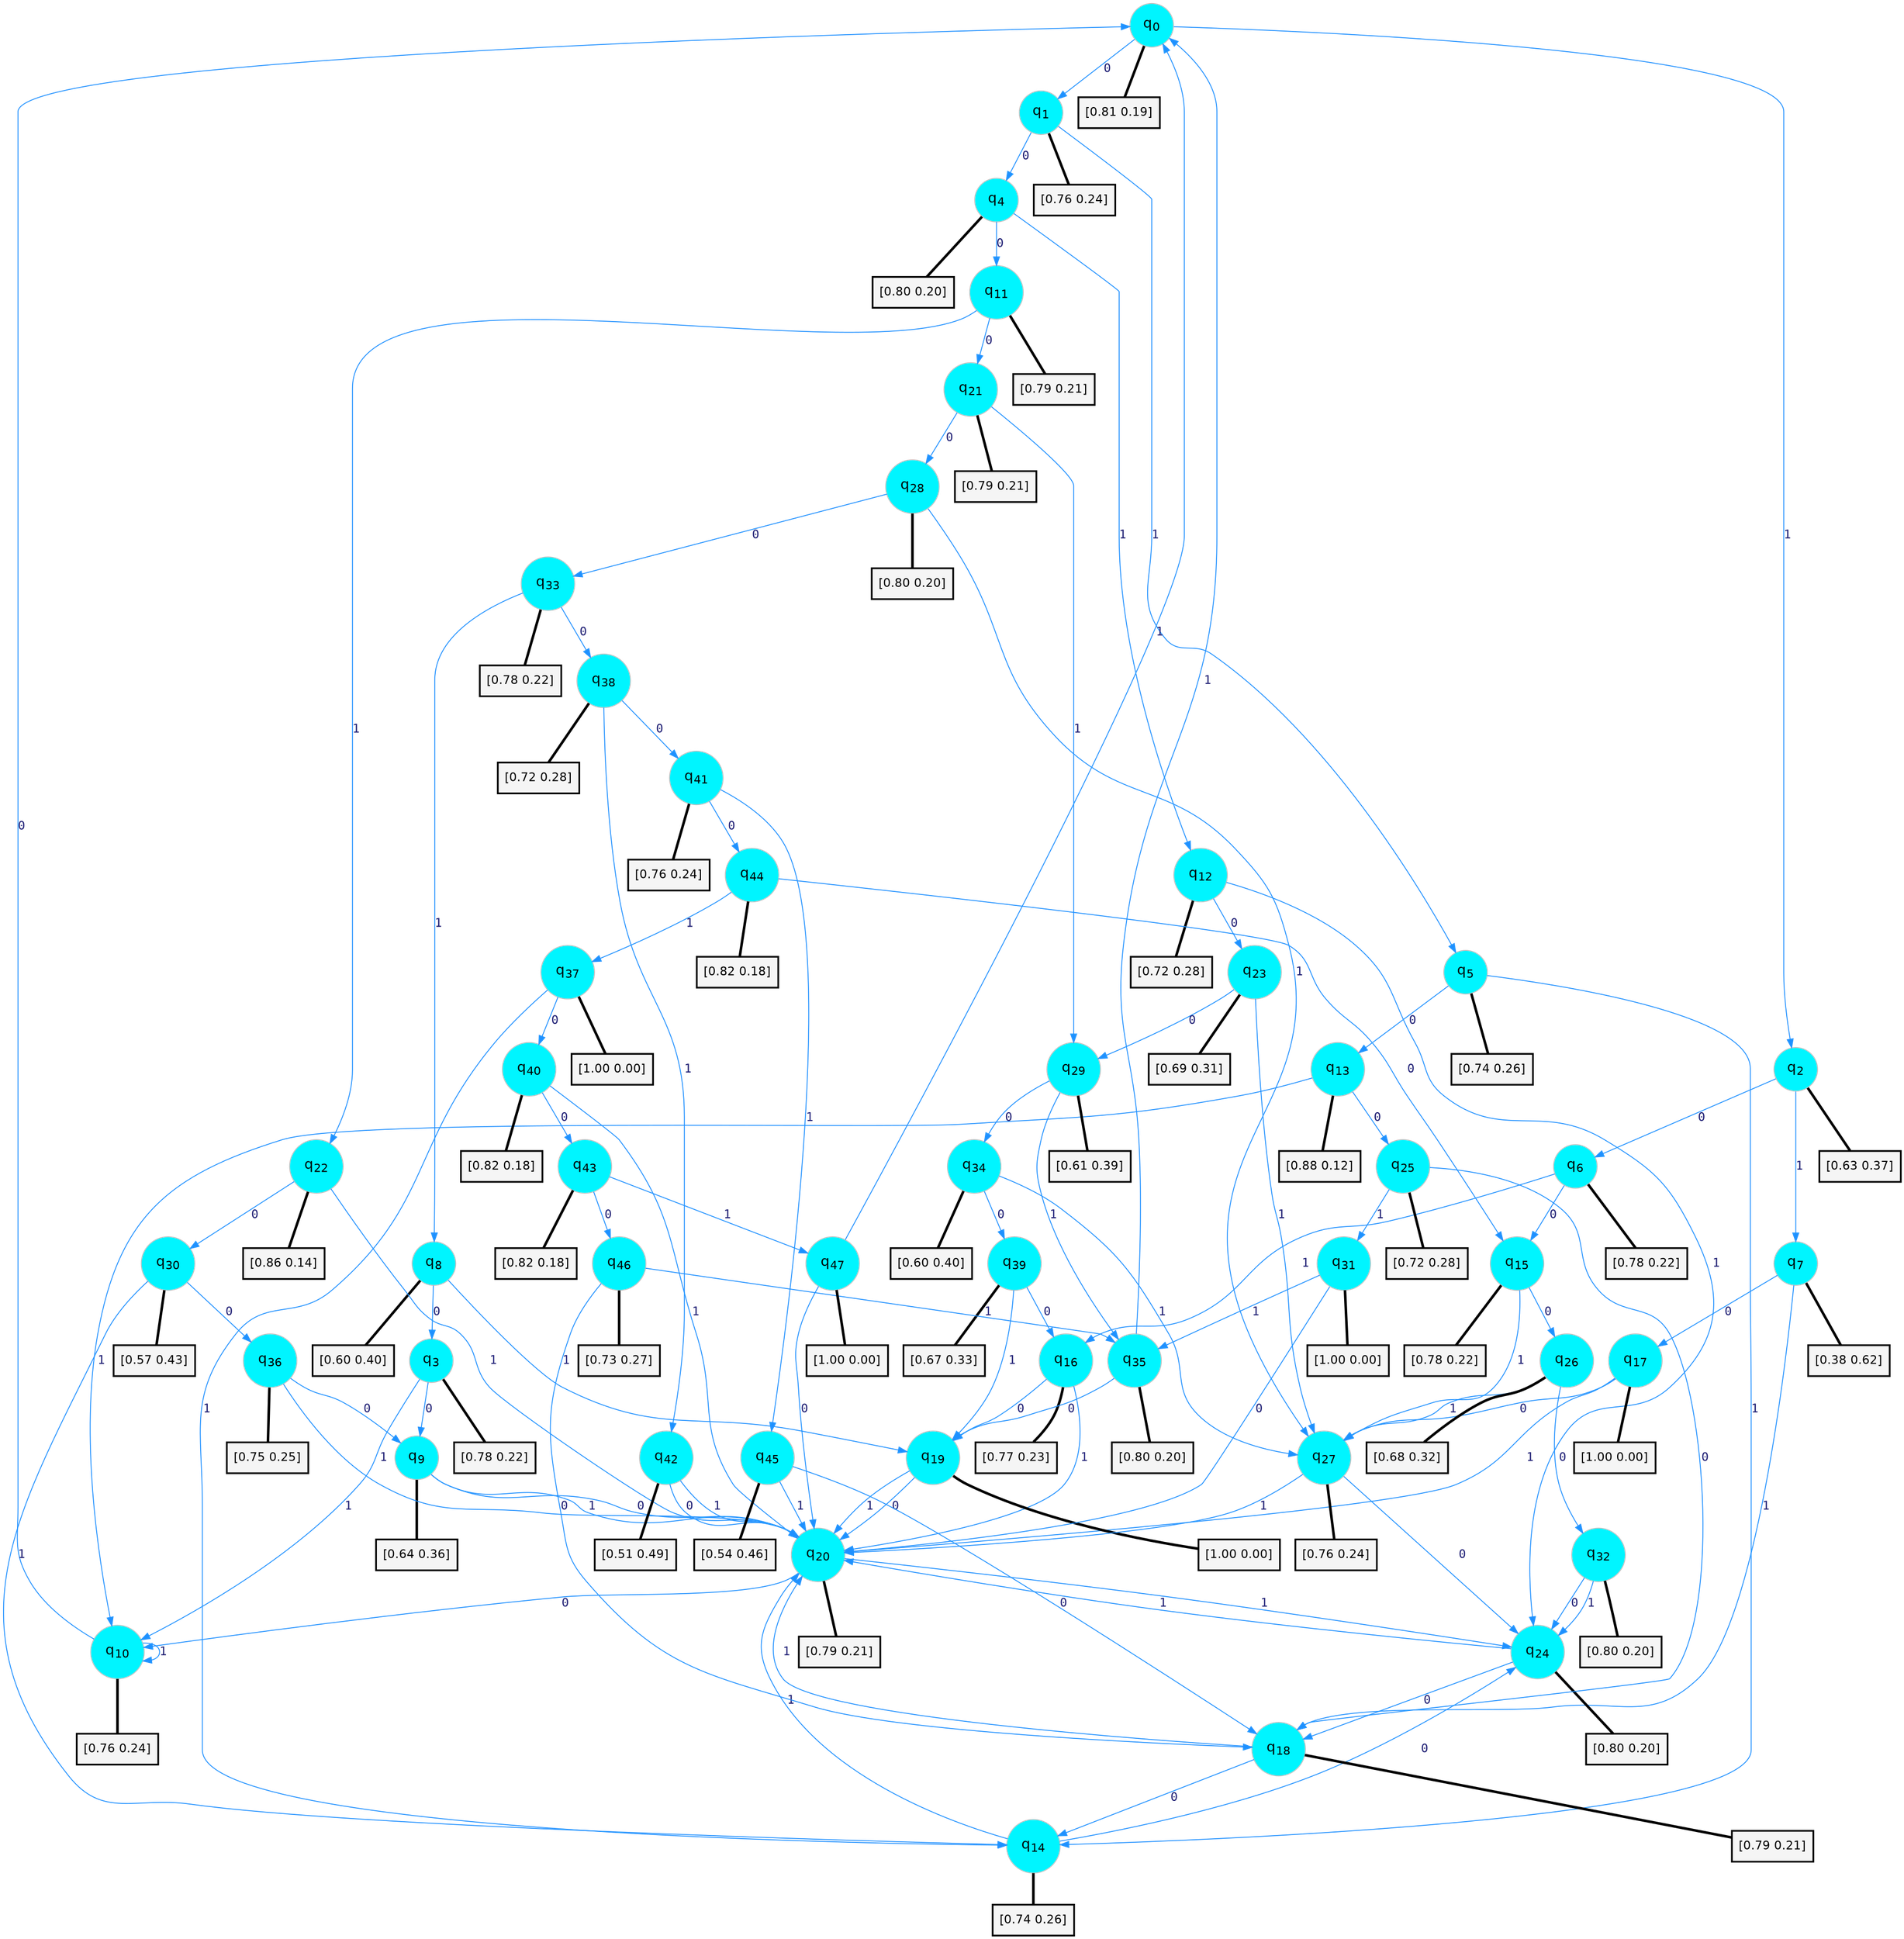 digraph G {
graph [
bgcolor=transparent, dpi=300, rankdir=TD, size="40,25"];
node [
color=gray, fillcolor=turquoise1, fontcolor=black, fontname=Helvetica, fontsize=16, fontweight=bold, shape=circle, style=filled];
edge [
arrowsize=1, color=dodgerblue1, fontcolor=midnightblue, fontname=courier, fontweight=bold, penwidth=1, style=solid, weight=20];
0[label=<q<SUB>0</SUB>>];
1[label=<q<SUB>1</SUB>>];
2[label=<q<SUB>2</SUB>>];
3[label=<q<SUB>3</SUB>>];
4[label=<q<SUB>4</SUB>>];
5[label=<q<SUB>5</SUB>>];
6[label=<q<SUB>6</SUB>>];
7[label=<q<SUB>7</SUB>>];
8[label=<q<SUB>8</SUB>>];
9[label=<q<SUB>9</SUB>>];
10[label=<q<SUB>10</SUB>>];
11[label=<q<SUB>11</SUB>>];
12[label=<q<SUB>12</SUB>>];
13[label=<q<SUB>13</SUB>>];
14[label=<q<SUB>14</SUB>>];
15[label=<q<SUB>15</SUB>>];
16[label=<q<SUB>16</SUB>>];
17[label=<q<SUB>17</SUB>>];
18[label=<q<SUB>18</SUB>>];
19[label=<q<SUB>19</SUB>>];
20[label=<q<SUB>20</SUB>>];
21[label=<q<SUB>21</SUB>>];
22[label=<q<SUB>22</SUB>>];
23[label=<q<SUB>23</SUB>>];
24[label=<q<SUB>24</SUB>>];
25[label=<q<SUB>25</SUB>>];
26[label=<q<SUB>26</SUB>>];
27[label=<q<SUB>27</SUB>>];
28[label=<q<SUB>28</SUB>>];
29[label=<q<SUB>29</SUB>>];
30[label=<q<SUB>30</SUB>>];
31[label=<q<SUB>31</SUB>>];
32[label=<q<SUB>32</SUB>>];
33[label=<q<SUB>33</SUB>>];
34[label=<q<SUB>34</SUB>>];
35[label=<q<SUB>35</SUB>>];
36[label=<q<SUB>36</SUB>>];
37[label=<q<SUB>37</SUB>>];
38[label=<q<SUB>38</SUB>>];
39[label=<q<SUB>39</SUB>>];
40[label=<q<SUB>40</SUB>>];
41[label=<q<SUB>41</SUB>>];
42[label=<q<SUB>42</SUB>>];
43[label=<q<SUB>43</SUB>>];
44[label=<q<SUB>44</SUB>>];
45[label=<q<SUB>45</SUB>>];
46[label=<q<SUB>46</SUB>>];
47[label=<q<SUB>47</SUB>>];
48[label="[0.81 0.19]", shape=box,fontcolor=black, fontname=Helvetica, fontsize=14, penwidth=2, fillcolor=whitesmoke,color=black];
49[label="[0.76 0.24]", shape=box,fontcolor=black, fontname=Helvetica, fontsize=14, penwidth=2, fillcolor=whitesmoke,color=black];
50[label="[0.63 0.37]", shape=box,fontcolor=black, fontname=Helvetica, fontsize=14, penwidth=2, fillcolor=whitesmoke,color=black];
51[label="[0.78 0.22]", shape=box,fontcolor=black, fontname=Helvetica, fontsize=14, penwidth=2, fillcolor=whitesmoke,color=black];
52[label="[0.80 0.20]", shape=box,fontcolor=black, fontname=Helvetica, fontsize=14, penwidth=2, fillcolor=whitesmoke,color=black];
53[label="[0.74 0.26]", shape=box,fontcolor=black, fontname=Helvetica, fontsize=14, penwidth=2, fillcolor=whitesmoke,color=black];
54[label="[0.78 0.22]", shape=box,fontcolor=black, fontname=Helvetica, fontsize=14, penwidth=2, fillcolor=whitesmoke,color=black];
55[label="[0.38 0.62]", shape=box,fontcolor=black, fontname=Helvetica, fontsize=14, penwidth=2, fillcolor=whitesmoke,color=black];
56[label="[0.60 0.40]", shape=box,fontcolor=black, fontname=Helvetica, fontsize=14, penwidth=2, fillcolor=whitesmoke,color=black];
57[label="[0.64 0.36]", shape=box,fontcolor=black, fontname=Helvetica, fontsize=14, penwidth=2, fillcolor=whitesmoke,color=black];
58[label="[0.76 0.24]", shape=box,fontcolor=black, fontname=Helvetica, fontsize=14, penwidth=2, fillcolor=whitesmoke,color=black];
59[label="[0.79 0.21]", shape=box,fontcolor=black, fontname=Helvetica, fontsize=14, penwidth=2, fillcolor=whitesmoke,color=black];
60[label="[0.72 0.28]", shape=box,fontcolor=black, fontname=Helvetica, fontsize=14, penwidth=2, fillcolor=whitesmoke,color=black];
61[label="[0.88 0.12]", shape=box,fontcolor=black, fontname=Helvetica, fontsize=14, penwidth=2, fillcolor=whitesmoke,color=black];
62[label="[0.74 0.26]", shape=box,fontcolor=black, fontname=Helvetica, fontsize=14, penwidth=2, fillcolor=whitesmoke,color=black];
63[label="[0.78 0.22]", shape=box,fontcolor=black, fontname=Helvetica, fontsize=14, penwidth=2, fillcolor=whitesmoke,color=black];
64[label="[0.77 0.23]", shape=box,fontcolor=black, fontname=Helvetica, fontsize=14, penwidth=2, fillcolor=whitesmoke,color=black];
65[label="[1.00 0.00]", shape=box,fontcolor=black, fontname=Helvetica, fontsize=14, penwidth=2, fillcolor=whitesmoke,color=black];
66[label="[0.79 0.21]", shape=box,fontcolor=black, fontname=Helvetica, fontsize=14, penwidth=2, fillcolor=whitesmoke,color=black];
67[label="[1.00 0.00]", shape=box,fontcolor=black, fontname=Helvetica, fontsize=14, penwidth=2, fillcolor=whitesmoke,color=black];
68[label="[0.79 0.21]", shape=box,fontcolor=black, fontname=Helvetica, fontsize=14, penwidth=2, fillcolor=whitesmoke,color=black];
69[label="[0.79 0.21]", shape=box,fontcolor=black, fontname=Helvetica, fontsize=14, penwidth=2, fillcolor=whitesmoke,color=black];
70[label="[0.86 0.14]", shape=box,fontcolor=black, fontname=Helvetica, fontsize=14, penwidth=2, fillcolor=whitesmoke,color=black];
71[label="[0.69 0.31]", shape=box,fontcolor=black, fontname=Helvetica, fontsize=14, penwidth=2, fillcolor=whitesmoke,color=black];
72[label="[0.80 0.20]", shape=box,fontcolor=black, fontname=Helvetica, fontsize=14, penwidth=2, fillcolor=whitesmoke,color=black];
73[label="[0.72 0.28]", shape=box,fontcolor=black, fontname=Helvetica, fontsize=14, penwidth=2, fillcolor=whitesmoke,color=black];
74[label="[0.68 0.32]", shape=box,fontcolor=black, fontname=Helvetica, fontsize=14, penwidth=2, fillcolor=whitesmoke,color=black];
75[label="[0.76 0.24]", shape=box,fontcolor=black, fontname=Helvetica, fontsize=14, penwidth=2, fillcolor=whitesmoke,color=black];
76[label="[0.80 0.20]", shape=box,fontcolor=black, fontname=Helvetica, fontsize=14, penwidth=2, fillcolor=whitesmoke,color=black];
77[label="[0.61 0.39]", shape=box,fontcolor=black, fontname=Helvetica, fontsize=14, penwidth=2, fillcolor=whitesmoke,color=black];
78[label="[0.57 0.43]", shape=box,fontcolor=black, fontname=Helvetica, fontsize=14, penwidth=2, fillcolor=whitesmoke,color=black];
79[label="[1.00 0.00]", shape=box,fontcolor=black, fontname=Helvetica, fontsize=14, penwidth=2, fillcolor=whitesmoke,color=black];
80[label="[0.80 0.20]", shape=box,fontcolor=black, fontname=Helvetica, fontsize=14, penwidth=2, fillcolor=whitesmoke,color=black];
81[label="[0.78 0.22]", shape=box,fontcolor=black, fontname=Helvetica, fontsize=14, penwidth=2, fillcolor=whitesmoke,color=black];
82[label="[0.60 0.40]", shape=box,fontcolor=black, fontname=Helvetica, fontsize=14, penwidth=2, fillcolor=whitesmoke,color=black];
83[label="[0.80 0.20]", shape=box,fontcolor=black, fontname=Helvetica, fontsize=14, penwidth=2, fillcolor=whitesmoke,color=black];
84[label="[0.75 0.25]", shape=box,fontcolor=black, fontname=Helvetica, fontsize=14, penwidth=2, fillcolor=whitesmoke,color=black];
85[label="[1.00 0.00]", shape=box,fontcolor=black, fontname=Helvetica, fontsize=14, penwidth=2, fillcolor=whitesmoke,color=black];
86[label="[0.72 0.28]", shape=box,fontcolor=black, fontname=Helvetica, fontsize=14, penwidth=2, fillcolor=whitesmoke,color=black];
87[label="[0.67 0.33]", shape=box,fontcolor=black, fontname=Helvetica, fontsize=14, penwidth=2, fillcolor=whitesmoke,color=black];
88[label="[0.82 0.18]", shape=box,fontcolor=black, fontname=Helvetica, fontsize=14, penwidth=2, fillcolor=whitesmoke,color=black];
89[label="[0.76 0.24]", shape=box,fontcolor=black, fontname=Helvetica, fontsize=14, penwidth=2, fillcolor=whitesmoke,color=black];
90[label="[0.51 0.49]", shape=box,fontcolor=black, fontname=Helvetica, fontsize=14, penwidth=2, fillcolor=whitesmoke,color=black];
91[label="[0.82 0.18]", shape=box,fontcolor=black, fontname=Helvetica, fontsize=14, penwidth=2, fillcolor=whitesmoke,color=black];
92[label="[0.82 0.18]", shape=box,fontcolor=black, fontname=Helvetica, fontsize=14, penwidth=2, fillcolor=whitesmoke,color=black];
93[label="[0.54 0.46]", shape=box,fontcolor=black, fontname=Helvetica, fontsize=14, penwidth=2, fillcolor=whitesmoke,color=black];
94[label="[0.73 0.27]", shape=box,fontcolor=black, fontname=Helvetica, fontsize=14, penwidth=2, fillcolor=whitesmoke,color=black];
95[label="[1.00 0.00]", shape=box,fontcolor=black, fontname=Helvetica, fontsize=14, penwidth=2, fillcolor=whitesmoke,color=black];
0->1 [label=0];
0->2 [label=1];
0->48 [arrowhead=none, penwidth=3,color=black];
1->4 [label=0];
1->5 [label=1];
1->49 [arrowhead=none, penwidth=3,color=black];
2->6 [label=0];
2->7 [label=1];
2->50 [arrowhead=none, penwidth=3,color=black];
3->9 [label=0];
3->10 [label=1];
3->51 [arrowhead=none, penwidth=3,color=black];
4->11 [label=0];
4->12 [label=1];
4->52 [arrowhead=none, penwidth=3,color=black];
5->13 [label=0];
5->14 [label=1];
5->53 [arrowhead=none, penwidth=3,color=black];
6->15 [label=0];
6->16 [label=1];
6->54 [arrowhead=none, penwidth=3,color=black];
7->17 [label=0];
7->18 [label=1];
7->55 [arrowhead=none, penwidth=3,color=black];
8->3 [label=0];
8->19 [label=1];
8->56 [arrowhead=none, penwidth=3,color=black];
9->20 [label=0];
9->20 [label=1];
9->57 [arrowhead=none, penwidth=3,color=black];
10->0 [label=0];
10->10 [label=1];
10->58 [arrowhead=none, penwidth=3,color=black];
11->21 [label=0];
11->22 [label=1];
11->59 [arrowhead=none, penwidth=3,color=black];
12->23 [label=0];
12->24 [label=1];
12->60 [arrowhead=none, penwidth=3,color=black];
13->25 [label=0];
13->10 [label=1];
13->61 [arrowhead=none, penwidth=3,color=black];
14->24 [label=0];
14->20 [label=1];
14->62 [arrowhead=none, penwidth=3,color=black];
15->26 [label=0];
15->27 [label=1];
15->63 [arrowhead=none, penwidth=3,color=black];
16->19 [label=0];
16->20 [label=1];
16->64 [arrowhead=none, penwidth=3,color=black];
17->27 [label=0];
17->20 [label=1];
17->65 [arrowhead=none, penwidth=3,color=black];
18->14 [label=0];
18->20 [label=1];
18->66 [arrowhead=none, penwidth=3,color=black];
19->20 [label=0];
19->20 [label=1];
19->67 [arrowhead=none, penwidth=3,color=black];
20->10 [label=0];
20->24 [label=1];
20->68 [arrowhead=none, penwidth=3,color=black];
21->28 [label=0];
21->29 [label=1];
21->69 [arrowhead=none, penwidth=3,color=black];
22->30 [label=0];
22->20 [label=1];
22->70 [arrowhead=none, penwidth=3,color=black];
23->29 [label=0];
23->27 [label=1];
23->71 [arrowhead=none, penwidth=3,color=black];
24->18 [label=0];
24->20 [label=1];
24->72 [arrowhead=none, penwidth=3,color=black];
25->18 [label=0];
25->31 [label=1];
25->73 [arrowhead=none, penwidth=3,color=black];
26->32 [label=0];
26->27 [label=1];
26->74 [arrowhead=none, penwidth=3,color=black];
27->24 [label=0];
27->20 [label=1];
27->75 [arrowhead=none, penwidth=3,color=black];
28->33 [label=0];
28->27 [label=1];
28->76 [arrowhead=none, penwidth=3,color=black];
29->34 [label=0];
29->35 [label=1];
29->77 [arrowhead=none, penwidth=3,color=black];
30->36 [label=0];
30->14 [label=1];
30->78 [arrowhead=none, penwidth=3,color=black];
31->20 [label=0];
31->35 [label=1];
31->79 [arrowhead=none, penwidth=3,color=black];
32->24 [label=0];
32->24 [label=1];
32->80 [arrowhead=none, penwidth=3,color=black];
33->38 [label=0];
33->8 [label=1];
33->81 [arrowhead=none, penwidth=3,color=black];
34->39 [label=0];
34->27 [label=1];
34->82 [arrowhead=none, penwidth=3,color=black];
35->19 [label=0];
35->0 [label=1];
35->83 [arrowhead=none, penwidth=3,color=black];
36->9 [label=0];
36->20 [label=1];
36->84 [arrowhead=none, penwidth=3,color=black];
37->40 [label=0];
37->14 [label=1];
37->85 [arrowhead=none, penwidth=3,color=black];
38->41 [label=0];
38->42 [label=1];
38->86 [arrowhead=none, penwidth=3,color=black];
39->16 [label=0];
39->19 [label=1];
39->87 [arrowhead=none, penwidth=3,color=black];
40->43 [label=0];
40->20 [label=1];
40->88 [arrowhead=none, penwidth=3,color=black];
41->44 [label=0];
41->45 [label=1];
41->89 [arrowhead=none, penwidth=3,color=black];
42->20 [label=0];
42->20 [label=1];
42->90 [arrowhead=none, penwidth=3,color=black];
43->46 [label=0];
43->47 [label=1];
43->91 [arrowhead=none, penwidth=3,color=black];
44->15 [label=0];
44->37 [label=1];
44->92 [arrowhead=none, penwidth=3,color=black];
45->18 [label=0];
45->20 [label=1];
45->93 [arrowhead=none, penwidth=3,color=black];
46->18 [label=0];
46->35 [label=1];
46->94 [arrowhead=none, penwidth=3,color=black];
47->20 [label=0];
47->0 [label=1];
47->95 [arrowhead=none, penwidth=3,color=black];
}
